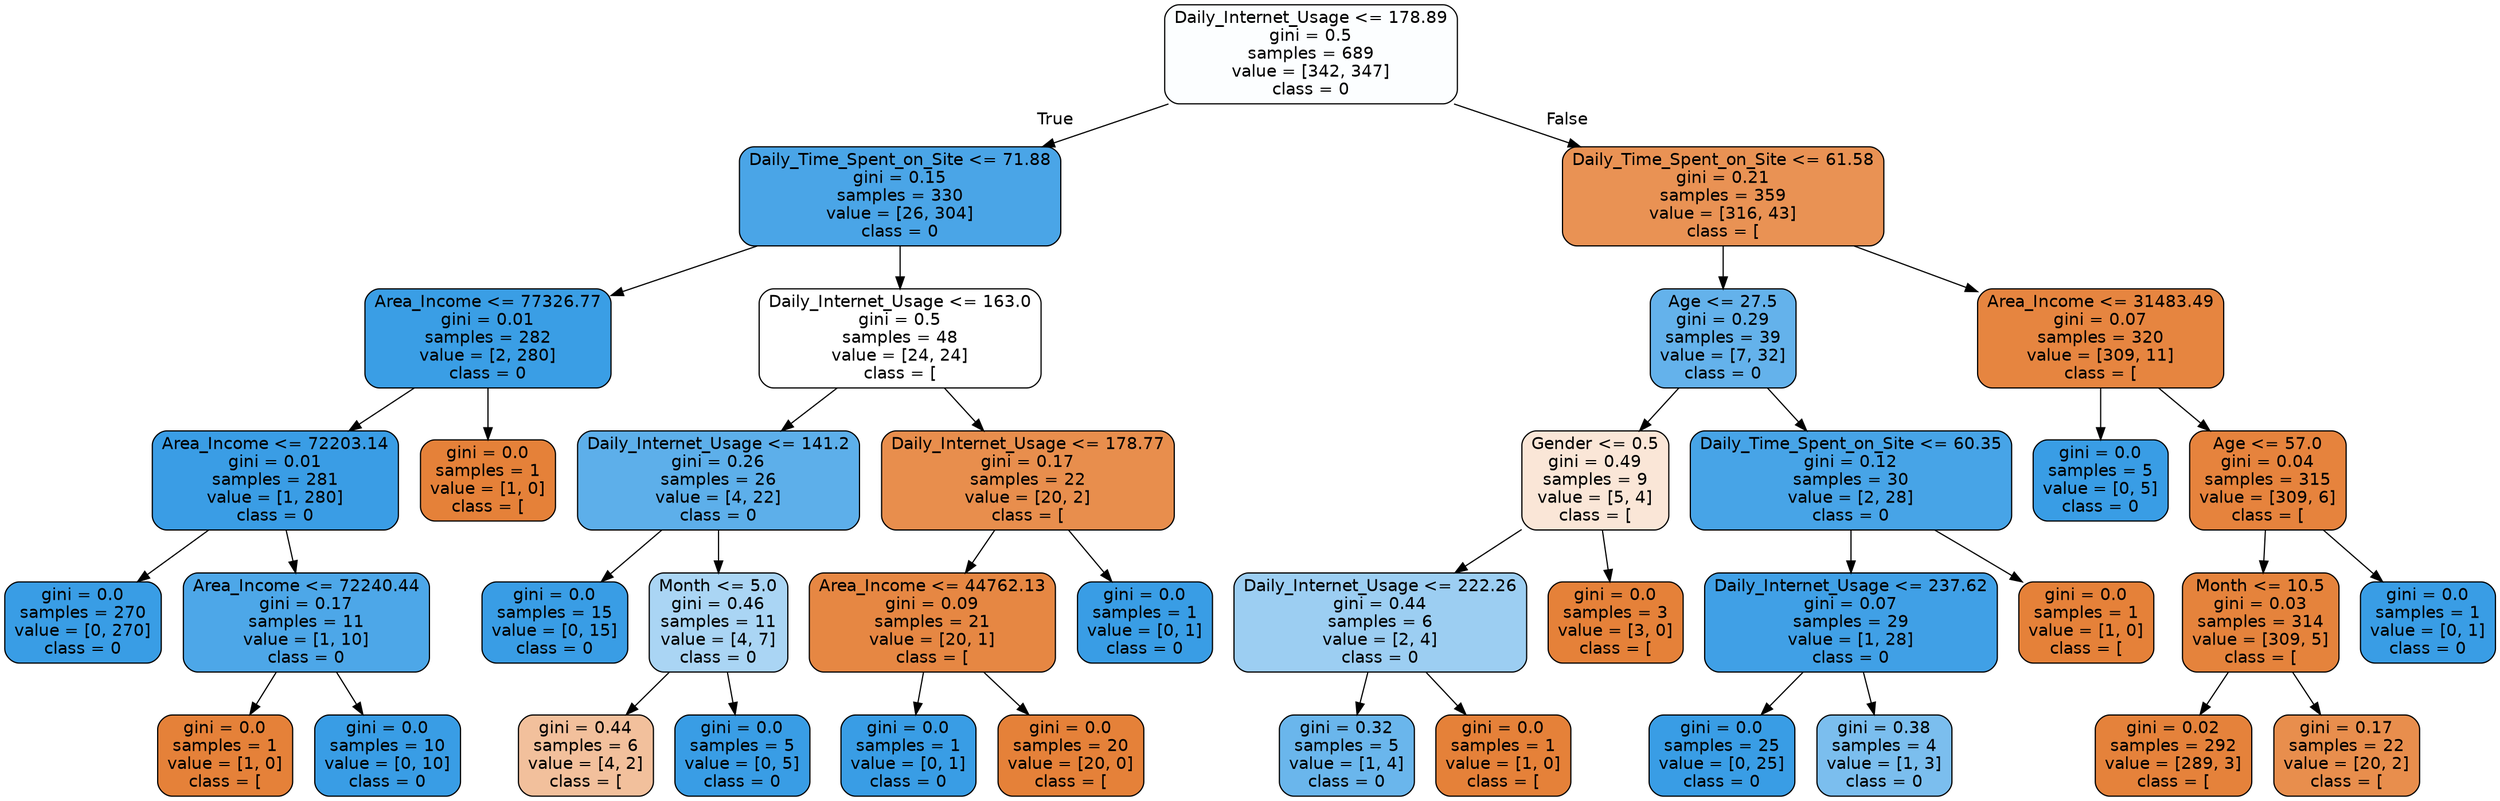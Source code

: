 digraph Tree {
node [shape=box, style="filled, rounded", color="black", fontname="helvetica"] ;
edge [fontname="helvetica"] ;
0 [label="Daily_Internet_Usage <= 178.89\ngini = 0.5\nsamples = 689\nvalue = [342, 347]\nclass = 0", fillcolor="#fcfeff"] ;
1 [label="Daily_Time_Spent_on_Site <= 71.88\ngini = 0.15\nsamples = 330\nvalue = [26, 304]\nclass = 0", fillcolor="#4aa5e7"] ;
0 -> 1 [labeldistance=2.5, labelangle=45, headlabel="True"] ;
2 [label="Area_Income <= 77326.77\ngini = 0.01\nsamples = 282\nvalue = [2, 280]\nclass = 0", fillcolor="#3a9ee5"] ;
1 -> 2 ;
3 [label="Area_Income <= 72203.14\ngini = 0.01\nsamples = 281\nvalue = [1, 280]\nclass = 0", fillcolor="#3a9de5"] ;
2 -> 3 ;
4 [label="gini = 0.0\nsamples = 270\nvalue = [0, 270]\nclass = 0", fillcolor="#399de5"] ;
3 -> 4 ;
5 [label="Area_Income <= 72240.44\ngini = 0.17\nsamples = 11\nvalue = [1, 10]\nclass = 0", fillcolor="#4da7e8"] ;
3 -> 5 ;
6 [label="gini = 0.0\nsamples = 1\nvalue = [1, 0]\nclass = [", fillcolor="#e58139"] ;
5 -> 6 ;
7 [label="gini = 0.0\nsamples = 10\nvalue = [0, 10]\nclass = 0", fillcolor="#399de5"] ;
5 -> 7 ;
8 [label="gini = 0.0\nsamples = 1\nvalue = [1, 0]\nclass = [", fillcolor="#e58139"] ;
2 -> 8 ;
9 [label="Daily_Internet_Usage <= 163.0\ngini = 0.5\nsamples = 48\nvalue = [24, 24]\nclass = [", fillcolor="#ffffff"] ;
1 -> 9 ;
10 [label="Daily_Internet_Usage <= 141.2\ngini = 0.26\nsamples = 26\nvalue = [4, 22]\nclass = 0", fillcolor="#5dafea"] ;
9 -> 10 ;
11 [label="gini = 0.0\nsamples = 15\nvalue = [0, 15]\nclass = 0", fillcolor="#399de5"] ;
10 -> 11 ;
12 [label="Month <= 5.0\ngini = 0.46\nsamples = 11\nvalue = [4, 7]\nclass = 0", fillcolor="#aad5f4"] ;
10 -> 12 ;
13 [label="gini = 0.44\nsamples = 6\nvalue = [4, 2]\nclass = [", fillcolor="#f2c09c"] ;
12 -> 13 ;
14 [label="gini = 0.0\nsamples = 5\nvalue = [0, 5]\nclass = 0", fillcolor="#399de5"] ;
12 -> 14 ;
15 [label="Daily_Internet_Usage <= 178.77\ngini = 0.17\nsamples = 22\nvalue = [20, 2]\nclass = [", fillcolor="#e88e4d"] ;
9 -> 15 ;
16 [label="Area_Income <= 44762.13\ngini = 0.09\nsamples = 21\nvalue = [20, 1]\nclass = [", fillcolor="#e68743"] ;
15 -> 16 ;
17 [label="gini = 0.0\nsamples = 1\nvalue = [0, 1]\nclass = 0", fillcolor="#399de5"] ;
16 -> 17 ;
18 [label="gini = 0.0\nsamples = 20\nvalue = [20, 0]\nclass = [", fillcolor="#e58139"] ;
16 -> 18 ;
19 [label="gini = 0.0\nsamples = 1\nvalue = [0, 1]\nclass = 0", fillcolor="#399de5"] ;
15 -> 19 ;
20 [label="Daily_Time_Spent_on_Site <= 61.58\ngini = 0.21\nsamples = 359\nvalue = [316, 43]\nclass = [", fillcolor="#e99254"] ;
0 -> 20 [labeldistance=2.5, labelangle=-45, headlabel="False"] ;
21 [label="Age <= 27.5\ngini = 0.29\nsamples = 39\nvalue = [7, 32]\nclass = 0", fillcolor="#64b2eb"] ;
20 -> 21 ;
22 [label="Gender <= 0.5\ngini = 0.49\nsamples = 9\nvalue = [5, 4]\nclass = [", fillcolor="#fae6d7"] ;
21 -> 22 ;
23 [label="Daily_Internet_Usage <= 222.26\ngini = 0.44\nsamples = 6\nvalue = [2, 4]\nclass = 0", fillcolor="#9ccef2"] ;
22 -> 23 ;
24 [label="gini = 0.32\nsamples = 5\nvalue = [1, 4]\nclass = 0", fillcolor="#6ab6ec"] ;
23 -> 24 ;
25 [label="gini = 0.0\nsamples = 1\nvalue = [1, 0]\nclass = [", fillcolor="#e58139"] ;
23 -> 25 ;
26 [label="gini = 0.0\nsamples = 3\nvalue = [3, 0]\nclass = [", fillcolor="#e58139"] ;
22 -> 26 ;
27 [label="Daily_Time_Spent_on_Site <= 60.35\ngini = 0.12\nsamples = 30\nvalue = [2, 28]\nclass = 0", fillcolor="#47a4e7"] ;
21 -> 27 ;
28 [label="Daily_Internet_Usage <= 237.62\ngini = 0.07\nsamples = 29\nvalue = [1, 28]\nclass = 0", fillcolor="#40a0e6"] ;
27 -> 28 ;
29 [label="gini = 0.0\nsamples = 25\nvalue = [0, 25]\nclass = 0", fillcolor="#399de5"] ;
28 -> 29 ;
30 [label="gini = 0.38\nsamples = 4\nvalue = [1, 3]\nclass = 0", fillcolor="#7bbeee"] ;
28 -> 30 ;
31 [label="gini = 0.0\nsamples = 1\nvalue = [1, 0]\nclass = [", fillcolor="#e58139"] ;
27 -> 31 ;
32 [label="Area_Income <= 31483.49\ngini = 0.07\nsamples = 320\nvalue = [309, 11]\nclass = [", fillcolor="#e68540"] ;
20 -> 32 ;
33 [label="gini = 0.0\nsamples = 5\nvalue = [0, 5]\nclass = 0", fillcolor="#399de5"] ;
32 -> 33 ;
34 [label="Age <= 57.0\ngini = 0.04\nsamples = 315\nvalue = [309, 6]\nclass = [", fillcolor="#e6833d"] ;
32 -> 34 ;
35 [label="Month <= 10.5\ngini = 0.03\nsamples = 314\nvalue = [309, 5]\nclass = [", fillcolor="#e5833c"] ;
34 -> 35 ;
36 [label="gini = 0.02\nsamples = 292\nvalue = [289, 3]\nclass = [", fillcolor="#e5823b"] ;
35 -> 36 ;
37 [label="gini = 0.17\nsamples = 22\nvalue = [20, 2]\nclass = [", fillcolor="#e88e4d"] ;
35 -> 37 ;
38 [label="gini = 0.0\nsamples = 1\nvalue = [0, 1]\nclass = 0", fillcolor="#399de5"] ;
34 -> 38 ;
}